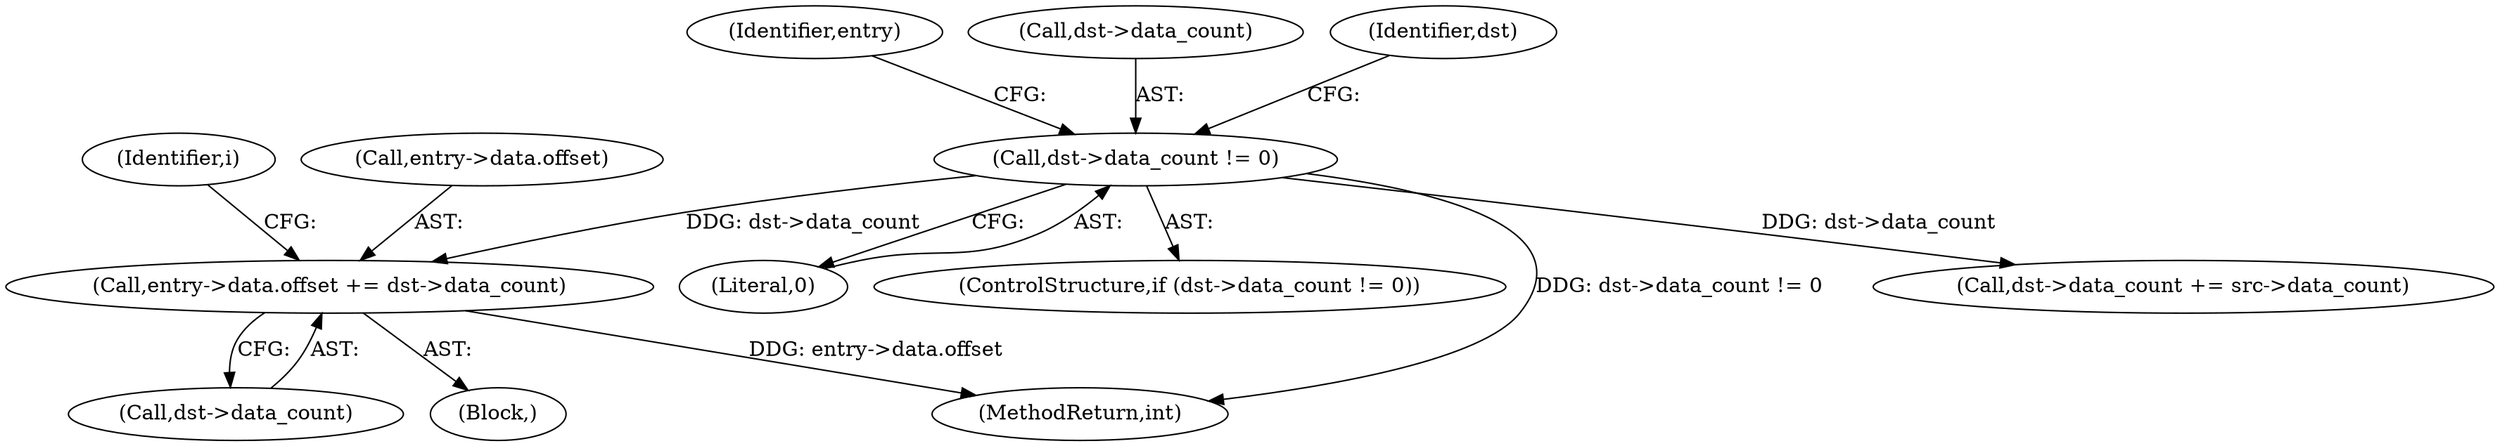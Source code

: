 digraph "0_Android_e9e44f797742f52996ebf307740dad58c28fd9b5@pointer" {
"1000245" [label="(Call,entry->data.offset += dst->data_count)"];
"1000203" [label="(Call,dst->data_count != 0)"];
"1000230" [label="(Identifier,i)"];
"1000211" [label="(Identifier,entry)"];
"1000245" [label="(Call,entry->data.offset += dst->data_count)"];
"1000292" [label="(Call,dst->data_count += src->data_count)"];
"1000307" [label="(MethodReturn,int)"];
"1000207" [label="(Literal,0)"];
"1000204" [label="(Call,dst->data_count)"];
"1000251" [label="(Call,dst->data_count)"];
"1000246" [label="(Call,entry->data.offset)"];
"1000202" [label="(ControlStructure,if (dst->data_count != 0))"];
"1000257" [label="(Identifier,dst)"];
"1000244" [label="(Block,)"];
"1000203" [label="(Call,dst->data_count != 0)"];
"1000245" -> "1000244"  [label="AST: "];
"1000245" -> "1000251"  [label="CFG: "];
"1000246" -> "1000245"  [label="AST: "];
"1000251" -> "1000245"  [label="AST: "];
"1000230" -> "1000245"  [label="CFG: "];
"1000245" -> "1000307"  [label="DDG: entry->data.offset"];
"1000203" -> "1000245"  [label="DDG: dst->data_count"];
"1000203" -> "1000202"  [label="AST: "];
"1000203" -> "1000207"  [label="CFG: "];
"1000204" -> "1000203"  [label="AST: "];
"1000207" -> "1000203"  [label="AST: "];
"1000211" -> "1000203"  [label="CFG: "];
"1000257" -> "1000203"  [label="CFG: "];
"1000203" -> "1000307"  [label="DDG: dst->data_count != 0"];
"1000203" -> "1000292"  [label="DDG: dst->data_count"];
}
